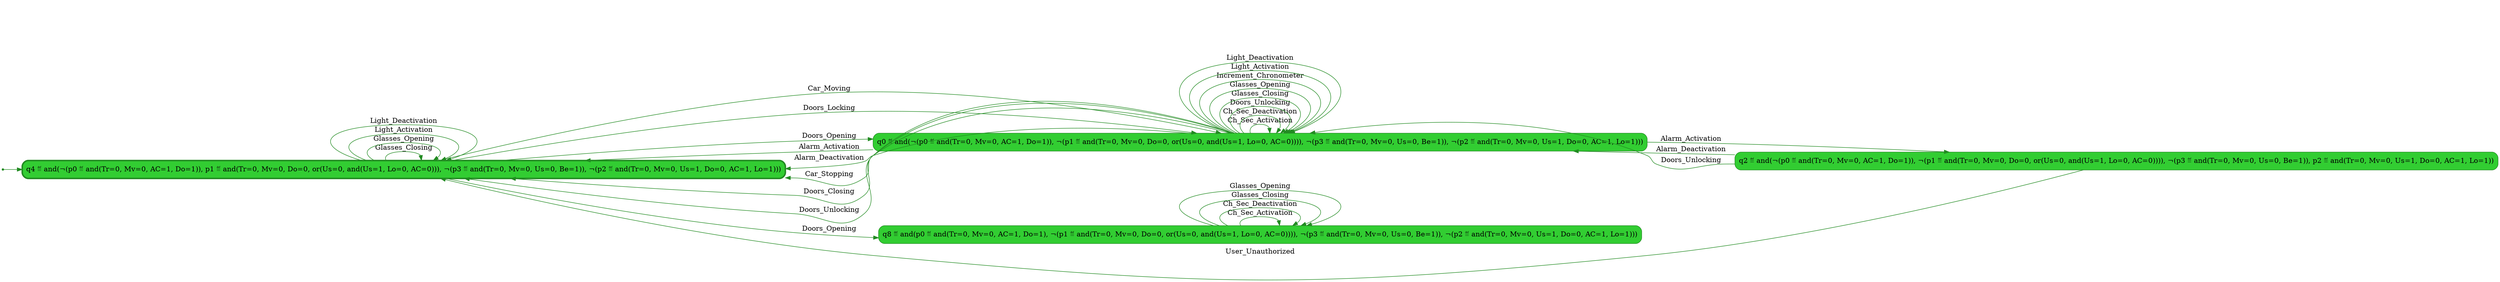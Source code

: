digraph g {

	rankdir="LR"

	__invisible__[shape="point", color="forestgreen"]
	q4[label="q4 ≝ and(¬(p0 ≝ and(Tr=0, Mv=0, AC=1, Do=1)), p1 ≝ and(Tr=0, Mv=0, Do=0, or(Us=0, and(Us=1, Lo=0, AC=0))), ¬(p3 ≝ and(Tr=0, Mv=0, Us=0, Be=1)), ¬(p2 ≝ and(Tr=0, Mv=0, Us=1, Do=0, AC=1, Lo=1)))", shape="box", style="rounded, filled", color="forestgreen", fillcolor="limegreen", penwidth=3] // Initial
	q0[label="q0 ≝ and(¬(p0 ≝ and(Tr=0, Mv=0, AC=1, Do=1)), ¬(p1 ≝ and(Tr=0, Mv=0, Do=0, or(Us=0, and(Us=1, Lo=0, AC=0)))), ¬(p3 ≝ and(Tr=0, Mv=0, Us=0, Be=1)), ¬(p2 ≝ and(Tr=0, Mv=0, Us=1, Do=0, AC=1, Lo=1)))", shape="box", style="rounded, filled", color="forestgreen", fillcolor="limegreen"]
	q2[label="q2 ≝ and(¬(p0 ≝ and(Tr=0, Mv=0, AC=1, Do=1)), ¬(p1 ≝ and(Tr=0, Mv=0, Do=0, or(Us=0, and(Us=1, Lo=0, AC=0)))), ¬(p3 ≝ and(Tr=0, Mv=0, Us=0, Be=1)), p2 ≝ and(Tr=0, Mv=0, Us=1, Do=0, AC=1, Lo=1))", shape="box", style="rounded, filled", color="forestgreen", fillcolor="limegreen"]
	q8[label="q8 ≝ and(p0 ≝ and(Tr=0, Mv=0, AC=1, Do=1), ¬(p1 ≝ and(Tr=0, Mv=0, Do=0, or(Us=0, and(Us=1, Lo=0, AC=0)))), ¬(p3 ≝ and(Tr=0, Mv=0, Us=0, Be=1)), ¬(p2 ≝ and(Tr=0, Mv=0, Us=1, Do=0, AC=1, Lo=1)))", shape="box", style="rounded, filled", color="forestgreen", fillcolor="limegreen"]

	__invisible__ -> q4[color="forestgreen"]
	q4 -> q4[label="Glasses_Closing", color="forestgreen"]
	q4 -> q4[label="Glasses_Opening", color="forestgreen"]
	q4 -> q4[label="Light_Activation", color="forestgreen"]
	q4 -> q4[label="Light_Deactivation", color="forestgreen"]
	q4 -> q0[label="Car_Moving", color="forestgreen"]
	q0 -> q0[label="Ch_Sec_Activation", color="forestgreen"]
	q0 -> q0[label="Ch_Sec_Deactivation", color="forestgreen"]
	q0 -> q0[label="Doors_Unlocking", color="forestgreen"]
	q0 -> q0[label="Glasses_Closing", color="forestgreen"]
	q0 -> q0[label="Glasses_Opening", color="forestgreen"]
	q0 -> q0[label="Increment_Chronometer", color="forestgreen"]
	q0 -> q0[label="Light_Activation", color="forestgreen"]
	q0 -> q0[label="Light_Deactivation", color="forestgreen"]
	q0 -> q2[label="Alarm_Activation", color="forestgreen"]
	q2 -> q0[label="Alarm_Deactivation", color="forestgreen"]
	q2 -> q0[label="Doors_Unlocking", color="forestgreen"]
	q2 -> q4[label="User_Unauthorized", color="forestgreen"]
	q0 -> q4[label="Alarm_Activation", color="forestgreen"]
	q0 -> q4[label="Alarm_Deactivation", color="forestgreen"]
	q0 -> q4[label="Car_Stopping", color="forestgreen"]
	q0 -> q4[label="Doors_Closing", color="forestgreen"]
	q0 -> q4[label="Doors_Unlocking", color="forestgreen"]
	q4 -> q0[label="Doors_Locking", color="forestgreen"]
	q4 -> q0[label="Doors_Opening", color="forestgreen"]
	q4 -> q8[label="Doors_Opening", color="forestgreen"]
	q8 -> q8[label="Ch_Sec_Activation", color="forestgreen"]
	q8 -> q8[label="Ch_Sec_Deactivation", color="forestgreen"]
	q8 -> q8[label="Glasses_Closing", color="forestgreen"]
	q8 -> q8[label="Glasses_Opening", color="forestgreen"]

}

